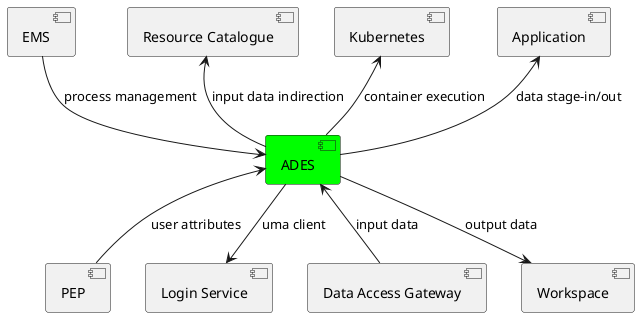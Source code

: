 @startuml "ADES Context"

/'------------------------------------------------------------------------------
  Components
------------------------------------------------------------------------------'/
[ADES] as ADES #00ff00
[EMS] as EMS
[Resource Catalogue] as CATALOG
[Kubernetes] as K8S
[Application] as APP
[PEP] as PEP
[Login Service] as LOGIN
[Data Access Gateway] as DAG
[Workspace] as WORKSPACE

/'------------------------------------------------------------------------------
  Top row
------------------------------------------------------------------------------'/
[EMS] --> [ADES]: process management
[CATALOG] <-- [ADES]: input data indirection
[K8S] <-- [ADES]: container execution
[APP] <-- [ADES]: data stage-in/out

/'------------------------------------------------------------------------------
  Bottom row
------------------------------------------------------------------------------'/
[ADES] <-- [PEP]: user attributes
[ADES] --> [LOGIN]: uma client
[ADES] <-- [DAG]: input data
[ADES] --> [WORKSPACE]: output data

@enduml
